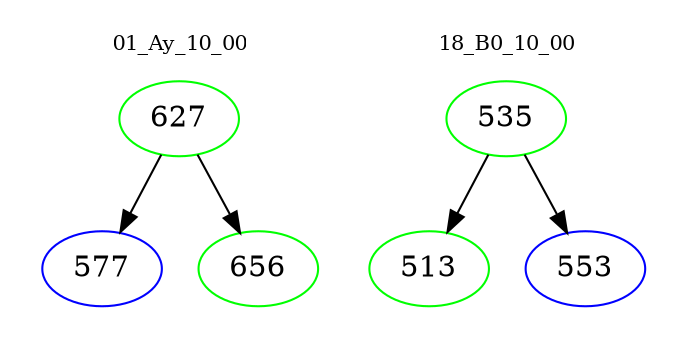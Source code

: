digraph{
subgraph cluster_0 {
color = white
label = "01_Ay_10_00";
fontsize=10;
T0_627 [label="627", color="green"]
T0_627 -> T0_577 [color="black"]
T0_577 [label="577", color="blue"]
T0_627 -> T0_656 [color="black"]
T0_656 [label="656", color="green"]
}
subgraph cluster_1 {
color = white
label = "18_B0_10_00";
fontsize=10;
T1_535 [label="535", color="green"]
T1_535 -> T1_513 [color="black"]
T1_513 [label="513", color="green"]
T1_535 -> T1_553 [color="black"]
T1_553 [label="553", color="blue"]
}
}
